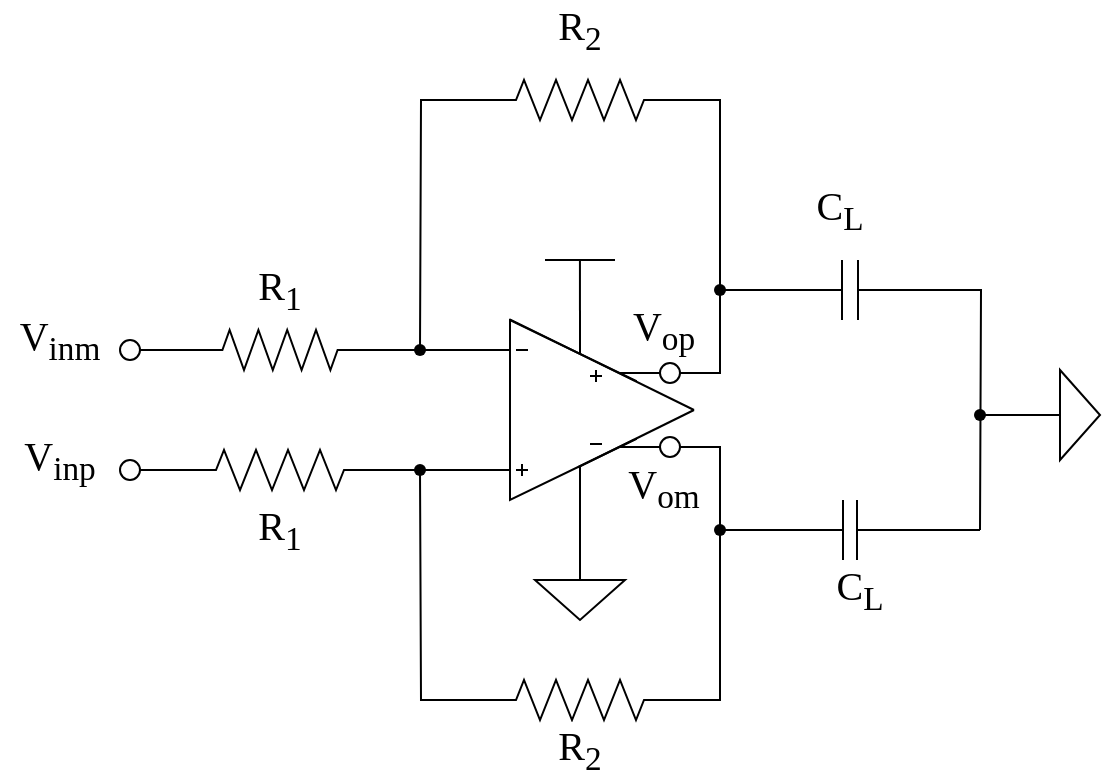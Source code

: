 <mxfile version="25.0.1">
  <diagram name="第 1 页" id="VJZ4Dg3zBNNsK1nEmvVD">
    <mxGraphModel dx="1077" dy="588" grid="1" gridSize="10" guides="1" tooltips="1" connect="1" arrows="1" fold="1" page="1" pageScale="1" pageWidth="1600" pageHeight="900" math="0" shadow="0">
      <root>
        <mxCell id="0" />
        <mxCell id="1" parent="0" />
        <mxCell id="onFosMeRc9ui8_qEqtBx-20" style="edgeStyle=orthogonalEdgeStyle;shape=connector;rounded=0;orthogonalLoop=1;jettySize=auto;html=1;exitX=0;exitY=0.5;exitDx=0;exitDy=0;exitPerimeter=0;strokeColor=default;align=center;verticalAlign=middle;fontFamily=Helvetica;fontSize=11;fontColor=default;labelBackgroundColor=default;endArrow=none;endFill=0;" edge="1" parent="1" source="onFosMeRc9ui8_qEqtBx-1">
          <mxGeometry relative="1" as="geometry">
            <mxPoint x="580" y="395" as="targetPoint" />
          </mxGeometry>
        </mxCell>
        <mxCell id="onFosMeRc9ui8_qEqtBx-1" value="" style="pointerEvents=1;verticalLabelPosition=bottom;shadow=0;dashed=0;align=center;html=1;verticalAlign=top;shape=mxgraph.electrical.resistors.resistor_2;" vertex="1" parent="1">
          <mxGeometry x="610" y="260" width="100" height="20" as="geometry" />
        </mxCell>
        <mxCell id="onFosMeRc9ui8_qEqtBx-21" style="edgeStyle=orthogonalEdgeStyle;shape=connector;rounded=0;orthogonalLoop=1;jettySize=auto;html=1;exitX=0;exitY=0.5;exitDx=0;exitDy=0;exitPerimeter=0;strokeColor=default;align=center;verticalAlign=middle;fontFamily=Helvetica;fontSize=11;fontColor=default;labelBackgroundColor=default;endArrow=none;endFill=0;" edge="1" parent="1" source="onFosMeRc9ui8_qEqtBx-2">
          <mxGeometry relative="1" as="geometry">
            <mxPoint x="440" y="394.952" as="targetPoint" />
          </mxGeometry>
        </mxCell>
        <mxCell id="onFosMeRc9ui8_qEqtBx-2" value="" style="pointerEvents=1;verticalLabelPosition=bottom;shadow=0;dashed=0;align=center;html=1;verticalAlign=top;shape=mxgraph.electrical.resistors.resistor_2;" vertex="1" parent="1">
          <mxGeometry x="465" y="385" width="90" height="20" as="geometry" />
        </mxCell>
        <mxCell id="onFosMeRc9ui8_qEqtBx-22" style="edgeStyle=orthogonalEdgeStyle;shape=connector;rounded=0;orthogonalLoop=1;jettySize=auto;html=1;exitX=0;exitY=0.5;exitDx=0;exitDy=0;exitPerimeter=0;strokeColor=default;align=center;verticalAlign=middle;fontFamily=Helvetica;fontSize=11;fontColor=default;labelBackgroundColor=default;endArrow=none;endFill=0;" edge="1" parent="1" source="onFosMeRc9ui8_qEqtBx-3">
          <mxGeometry relative="1" as="geometry">
            <mxPoint x="440" y="454.952" as="targetPoint" />
          </mxGeometry>
        </mxCell>
        <mxCell id="onFosMeRc9ui8_qEqtBx-3" value="" style="pointerEvents=1;verticalLabelPosition=bottom;shadow=0;dashed=0;align=center;html=1;verticalAlign=top;shape=mxgraph.electrical.resistors.resistor_2;" vertex="1" parent="1">
          <mxGeometry x="460" y="445" width="100" height="20" as="geometry" />
        </mxCell>
        <mxCell id="onFosMeRc9ui8_qEqtBx-19" style="edgeStyle=orthogonalEdgeStyle;shape=connector;rounded=0;orthogonalLoop=1;jettySize=auto;html=1;exitX=0;exitY=0.5;exitDx=0;exitDy=0;exitPerimeter=0;strokeColor=default;align=center;verticalAlign=middle;fontFamily=Helvetica;fontSize=11;fontColor=default;labelBackgroundColor=default;endArrow=none;endFill=0;" edge="1" parent="1" source="onFosMeRc9ui8_qEqtBx-4">
          <mxGeometry relative="1" as="geometry">
            <mxPoint x="580" y="455" as="targetPoint" />
          </mxGeometry>
        </mxCell>
        <mxCell id="onFosMeRc9ui8_qEqtBx-4" value="" style="pointerEvents=1;verticalLabelPosition=bottom;shadow=0;dashed=0;align=center;html=1;verticalAlign=top;shape=mxgraph.electrical.resistors.resistor_2;" vertex="1" parent="1">
          <mxGeometry x="610" y="560" width="100" height="20" as="geometry" />
        </mxCell>
        <mxCell id="onFosMeRc9ui8_qEqtBx-36" style="edgeStyle=orthogonalEdgeStyle;shape=connector;rounded=0;orthogonalLoop=1;jettySize=auto;html=1;exitX=0.4;exitY=0.094;exitDx=0;exitDy=0;exitPerimeter=0;strokeColor=default;align=center;verticalAlign=middle;fontFamily=Helvetica;fontSize=11;fontColor=default;labelBackgroundColor=default;endArrow=none;endFill=0;" edge="1" parent="1" source="onFosMeRc9ui8_qEqtBx-5">
          <mxGeometry relative="1" as="geometry">
            <mxPoint x="659.959" y="350" as="targetPoint" />
          </mxGeometry>
        </mxCell>
        <mxCell id="onFosMeRc9ui8_qEqtBx-5" value="" style="verticalLabelPosition=bottom;shadow=0;dashed=0;align=center;html=1;verticalAlign=top;shape=mxgraph.electrical.abstract.ota_2;" vertex="1" parent="1">
          <mxGeometry x="620" y="380" width="100" height="90" as="geometry" />
        </mxCell>
        <mxCell id="onFosMeRc9ui8_qEqtBx-10" style="edgeStyle=orthogonalEdgeStyle;shape=connector;rounded=0;orthogonalLoop=1;jettySize=auto;html=1;exitX=0;exitY=0.5;exitDx=0;exitDy=0;exitPerimeter=0;strokeColor=default;align=center;verticalAlign=middle;fontFamily=Helvetica;fontSize=11;fontColor=default;labelBackgroundColor=default;endArrow=none;endFill=0;" edge="1" parent="1" source="onFosMeRc9ui8_qEqtBx-6">
          <mxGeometry relative="1" as="geometry">
            <mxPoint x="730" y="365" as="targetPoint" />
          </mxGeometry>
        </mxCell>
        <mxCell id="onFosMeRc9ui8_qEqtBx-13" style="edgeStyle=orthogonalEdgeStyle;shape=connector;rounded=0;orthogonalLoop=1;jettySize=auto;html=1;exitX=1;exitY=0.5;exitDx=0;exitDy=0;exitPerimeter=0;strokeColor=default;align=center;verticalAlign=middle;fontFamily=Helvetica;fontSize=11;fontColor=default;labelBackgroundColor=default;endArrow=none;endFill=0;" edge="1" parent="1" source="onFosMeRc9ui8_qEqtBx-6">
          <mxGeometry relative="1" as="geometry">
            <mxPoint x="860" y="485" as="targetPoint" />
          </mxGeometry>
        </mxCell>
        <mxCell id="onFosMeRc9ui8_qEqtBx-6" value="" style="pointerEvents=1;verticalLabelPosition=bottom;shadow=0;dashed=0;align=center;html=1;verticalAlign=top;shape=mxgraph.electrical.capacitors.capacitor_1;" vertex="1" parent="1">
          <mxGeometry x="755" y="350" width="80" height="30" as="geometry" />
        </mxCell>
        <mxCell id="onFosMeRc9ui8_qEqtBx-11" style="edgeStyle=orthogonalEdgeStyle;shape=connector;rounded=0;orthogonalLoop=1;jettySize=auto;html=1;exitX=0;exitY=0.5;exitDx=0;exitDy=0;exitPerimeter=0;strokeColor=default;align=center;verticalAlign=middle;fontFamily=Helvetica;fontSize=11;fontColor=default;labelBackgroundColor=default;endArrow=none;endFill=0;" edge="1" parent="1" source="onFosMeRc9ui8_qEqtBx-7">
          <mxGeometry relative="1" as="geometry">
            <mxPoint x="730" y="485" as="targetPoint" />
          </mxGeometry>
        </mxCell>
        <mxCell id="onFosMeRc9ui8_qEqtBx-12" style="edgeStyle=orthogonalEdgeStyle;shape=connector;rounded=0;orthogonalLoop=1;jettySize=auto;html=1;exitX=1;exitY=0.5;exitDx=0;exitDy=0;exitPerimeter=0;strokeColor=default;align=center;verticalAlign=middle;fontFamily=Helvetica;fontSize=11;fontColor=default;labelBackgroundColor=default;endArrow=none;endFill=0;" edge="1" parent="1" source="onFosMeRc9ui8_qEqtBx-7">
          <mxGeometry relative="1" as="geometry">
            <mxPoint x="860" y="485" as="targetPoint" />
          </mxGeometry>
        </mxCell>
        <mxCell id="onFosMeRc9ui8_qEqtBx-7" value="" style="pointerEvents=1;verticalLabelPosition=bottom;shadow=0;dashed=0;align=center;html=1;verticalAlign=top;shape=mxgraph.electrical.capacitors.capacitor_1;" vertex="1" parent="1">
          <mxGeometry x="760" y="470" width="70" height="30" as="geometry" />
        </mxCell>
        <mxCell id="onFosMeRc9ui8_qEqtBx-15" style="edgeStyle=orthogonalEdgeStyle;shape=connector;rounded=0;orthogonalLoop=1;jettySize=auto;html=1;exitX=0.5;exitY=0;exitDx=0;exitDy=0;exitPerimeter=0;strokeColor=default;align=center;verticalAlign=middle;fontFamily=Helvetica;fontSize=11;fontColor=default;labelBackgroundColor=default;endArrow=none;endFill=0;" edge="1" parent="1" source="onFosMeRc9ui8_qEqtBx-14">
          <mxGeometry relative="1" as="geometry">
            <mxPoint x="860.0" y="427.172" as="targetPoint" />
          </mxGeometry>
        </mxCell>
        <mxCell id="onFosMeRc9ui8_qEqtBx-14" value="" style="pointerEvents=1;verticalLabelPosition=bottom;shadow=0;dashed=0;align=center;html=1;verticalAlign=top;shape=mxgraph.electrical.signal_sources.signal_ground;fontFamily=Helvetica;fontSize=11;fontColor=default;labelBackgroundColor=default;direction=north;" vertex="1" parent="1">
          <mxGeometry x="890" y="405" width="30" height="45" as="geometry" />
        </mxCell>
        <mxCell id="onFosMeRc9ui8_qEqtBx-17" style="edgeStyle=orthogonalEdgeStyle;shape=connector;rounded=0;orthogonalLoop=1;jettySize=auto;html=1;strokeColor=default;align=center;verticalAlign=middle;fontFamily=Helvetica;fontSize=11;fontColor=default;labelBackgroundColor=default;endArrow=none;endFill=0;" edge="1" parent="1">
          <mxGeometry relative="1" as="geometry">
            <mxPoint x="620" y="455" as="sourcePoint" />
            <mxPoint x="560" y="455" as="targetPoint" />
            <Array as="points">
              <mxPoint x="620" y="455" />
            </Array>
          </mxGeometry>
        </mxCell>
        <mxCell id="onFosMeRc9ui8_qEqtBx-18" style="edgeStyle=orthogonalEdgeStyle;shape=connector;rounded=0;orthogonalLoop=1;jettySize=auto;html=1;exitX=1;exitY=0.5;exitDx=0;exitDy=0;exitPerimeter=0;strokeColor=default;align=center;verticalAlign=middle;fontFamily=Helvetica;fontSize=11;fontColor=default;labelBackgroundColor=default;endArrow=none;endFill=0;" edge="1" parent="1" source="onFosMeRc9ui8_qEqtBx-2">
          <mxGeometry relative="1" as="geometry">
            <mxPoint x="620" y="395" as="targetPoint" />
          </mxGeometry>
        </mxCell>
        <mxCell id="onFosMeRc9ui8_qEqtBx-23" value="" style="ellipse;whiteSpace=wrap;html=1;aspect=fixed;fontFamily=Helvetica;fontSize=11;fontColor=default;labelBackgroundColor=default;fillColor=none;" vertex="1" parent="1">
          <mxGeometry x="700" y="438.5" width="10" height="10" as="geometry" />
        </mxCell>
        <mxCell id="onFosMeRc9ui8_qEqtBx-24" value="" style="ellipse;whiteSpace=wrap;html=1;aspect=fixed;fontFamily=Helvetica;fontSize=11;fontColor=default;labelBackgroundColor=default;fillColor=none;" vertex="1" parent="1">
          <mxGeometry x="430" y="390" width="10" height="10" as="geometry" />
        </mxCell>
        <mxCell id="onFosMeRc9ui8_qEqtBx-26" value="" style="ellipse;whiteSpace=wrap;html=1;aspect=fixed;fontFamily=Helvetica;fontSize=11;fontColor=default;labelBackgroundColor=default;fillColor=none;" vertex="1" parent="1">
          <mxGeometry x="700" y="401.5" width="10" height="10" as="geometry" />
        </mxCell>
        <mxCell id="onFosMeRc9ui8_qEqtBx-27" style="edgeStyle=orthogonalEdgeStyle;shape=connector;rounded=0;orthogonalLoop=1;jettySize=auto;html=1;exitX=1;exitY=0.5;exitDx=0;exitDy=0;entryX=1;entryY=0.5;entryDx=0;entryDy=0;entryPerimeter=0;strokeColor=default;align=center;verticalAlign=middle;fontFamily=Helvetica;fontSize=11;fontColor=default;labelBackgroundColor=default;endArrow=none;endFill=0;" edge="1" parent="1" source="onFosMeRc9ui8_qEqtBx-23" target="onFosMeRc9ui8_qEqtBx-4">
          <mxGeometry relative="1" as="geometry" />
        </mxCell>
        <mxCell id="onFosMeRc9ui8_qEqtBx-28" style="edgeStyle=orthogonalEdgeStyle;shape=connector;rounded=0;orthogonalLoop=1;jettySize=auto;html=1;exitDx=0;exitDy=0;entryX=1;entryY=0.5;entryDx=0;entryDy=0;entryPerimeter=0;strokeColor=default;align=center;verticalAlign=middle;fontFamily=Helvetica;fontSize=11;fontColor=default;labelBackgroundColor=default;endArrow=none;endFill=0;" edge="1" parent="1" source="onFosMeRc9ui8_qEqtBx-42" target="onFosMeRc9ui8_qEqtBx-1">
          <mxGeometry relative="1" as="geometry">
            <Array as="points">
              <mxPoint x="730" y="270" />
            </Array>
          </mxGeometry>
        </mxCell>
        <mxCell id="onFosMeRc9ui8_qEqtBx-29" value="" style="triangle;whiteSpace=wrap;html=1;fontFamily=Helvetica;fontSize=11;fontColor=default;labelBackgroundColor=default;strokeColor=none;" vertex="1" parent="1">
          <mxGeometry x="687" y="410" width="30" height="30" as="geometry" />
        </mxCell>
        <mxCell id="onFosMeRc9ui8_qEqtBx-30" value="" style="rounded=0;whiteSpace=wrap;html=1;fontFamily=Helvetica;fontSize=11;fontColor=default;labelBackgroundColor=default;strokeColor=none;" vertex="1" parent="1">
          <mxGeometry x="717" y="420" width="30" height="10" as="geometry" />
        </mxCell>
        <mxCell id="onFosMeRc9ui8_qEqtBx-32" value="" style="endArrow=none;html=1;rounded=0;strokeColor=default;align=center;verticalAlign=middle;fontFamily=Helvetica;fontSize=11;fontColor=default;labelBackgroundColor=default;exitX=0.39;exitY=0.818;exitDx=0;exitDy=0;exitPerimeter=0;" edge="1" parent="1" source="onFosMeRc9ui8_qEqtBx-5">
          <mxGeometry width="50" height="50" relative="1" as="geometry">
            <mxPoint x="667" y="475" as="sourcePoint" />
            <mxPoint x="717" y="425" as="targetPoint" />
          </mxGeometry>
        </mxCell>
        <mxCell id="onFosMeRc9ui8_qEqtBx-33" value="" style="endArrow=none;html=1;rounded=0;strokeColor=default;align=center;verticalAlign=middle;fontFamily=Helvetica;fontSize=11;fontColor=default;labelBackgroundColor=default;entryX=0;entryY=0.5;entryDx=0;entryDy=0;exitX=0.049;exitY=-0.003;exitDx=0;exitDy=0;exitPerimeter=0;" edge="1" parent="1" source="onFosMeRc9ui8_qEqtBx-5" target="onFosMeRc9ui8_qEqtBx-30">
          <mxGeometry width="50" height="50" relative="1" as="geometry">
            <mxPoint x="640" y="380" as="sourcePoint" />
            <mxPoint x="690" y="330" as="targetPoint" />
          </mxGeometry>
        </mxCell>
        <mxCell id="onFosMeRc9ui8_qEqtBx-34" value="" style="ellipse;whiteSpace=wrap;html=1;aspect=fixed;fontFamily=Helvetica;fontSize=11;fontColor=default;labelBackgroundColor=default;fillColor=none;" vertex="1" parent="1">
          <mxGeometry x="430" y="450" width="10" height="10" as="geometry" />
        </mxCell>
        <mxCell id="onFosMeRc9ui8_qEqtBx-35" value="" style="endArrow=none;html=1;rounded=0;strokeColor=default;align=center;verticalAlign=middle;fontFamily=Helvetica;fontSize=11;fontColor=default;labelBackgroundColor=default;edgeStyle=orthogonalEdgeStyle;" edge="1" parent="1">
          <mxGeometry width="50" height="50" relative="1" as="geometry">
            <mxPoint x="642.5" y="350" as="sourcePoint" />
            <mxPoint x="677.5" y="350" as="targetPoint" />
          </mxGeometry>
        </mxCell>
        <mxCell id="onFosMeRc9ui8_qEqtBx-37" value="" style="pointerEvents=1;verticalLabelPosition=bottom;shadow=0;dashed=0;align=center;html=1;verticalAlign=top;shape=mxgraph.electrical.signal_sources.signal_ground;fontFamily=Helvetica;fontSize=11;fontColor=default;labelBackgroundColor=default;direction=east;" vertex="1" parent="1">
          <mxGeometry x="637.5" y="500" width="45" height="30" as="geometry" />
        </mxCell>
        <mxCell id="onFosMeRc9ui8_qEqtBx-38" style="edgeStyle=orthogonalEdgeStyle;shape=connector;rounded=0;orthogonalLoop=1;jettySize=auto;html=1;exitX=0.4;exitY=0.821;exitDx=0;exitDy=0;exitPerimeter=0;entryX=0.5;entryY=0;entryDx=0;entryDy=0;entryPerimeter=0;strokeColor=default;align=center;verticalAlign=middle;fontFamily=Helvetica;fontSize=11;fontColor=default;labelBackgroundColor=default;endArrow=none;endFill=0;" edge="1" parent="1" source="onFosMeRc9ui8_qEqtBx-5" target="onFosMeRc9ui8_qEqtBx-37">
          <mxGeometry relative="1" as="geometry" />
        </mxCell>
        <mxCell id="onFosMeRc9ui8_qEqtBx-39" value="" style="shape=waypoint;sketch=0;fillStyle=solid;size=6;pointerEvents=1;points=[];fillColor=none;resizable=0;rotatable=0;perimeter=centerPerimeter;snapToPoint=1;fontFamily=Helvetica;fontSize=11;fontColor=default;labelBackgroundColor=default;" vertex="1" parent="1">
          <mxGeometry x="570" y="445" width="20" height="20" as="geometry" />
        </mxCell>
        <mxCell id="onFosMeRc9ui8_qEqtBx-41" value="" style="shape=waypoint;sketch=0;fillStyle=solid;size=6;pointerEvents=1;points=[];fillColor=none;resizable=0;rotatable=0;perimeter=centerPerimeter;snapToPoint=1;fontFamily=Helvetica;fontSize=11;fontColor=default;labelBackgroundColor=default;" vertex="1" parent="1">
          <mxGeometry x="570" y="385" width="20" height="20" as="geometry" />
        </mxCell>
        <mxCell id="onFosMeRc9ui8_qEqtBx-43" value="" style="edgeStyle=orthogonalEdgeStyle;shape=connector;rounded=0;orthogonalLoop=1;jettySize=auto;html=1;exitX=1;exitY=0.5;exitDx=0;exitDy=0;entryDx=0;entryDy=0;entryPerimeter=0;strokeColor=default;align=center;verticalAlign=middle;fontFamily=Helvetica;fontSize=11;fontColor=default;labelBackgroundColor=default;endArrow=none;endFill=0;" edge="1" parent="1" source="onFosMeRc9ui8_qEqtBx-26" target="onFosMeRc9ui8_qEqtBx-42">
          <mxGeometry relative="1" as="geometry">
            <mxPoint x="710" y="407" as="sourcePoint" />
            <mxPoint x="710" y="270" as="targetPoint" />
          </mxGeometry>
        </mxCell>
        <mxCell id="onFosMeRc9ui8_qEqtBx-42" value="" style="shape=waypoint;sketch=0;fillStyle=solid;size=6;pointerEvents=1;points=[];fillColor=none;resizable=0;rotatable=0;perimeter=centerPerimeter;snapToPoint=1;fontFamily=Helvetica;fontSize=11;fontColor=default;labelBackgroundColor=default;" vertex="1" parent="1">
          <mxGeometry x="720" y="355" width="20" height="20" as="geometry" />
        </mxCell>
        <mxCell id="onFosMeRc9ui8_qEqtBx-44" value="" style="shape=waypoint;sketch=0;fillStyle=solid;size=6;pointerEvents=1;points=[];fillColor=none;resizable=0;rotatable=0;perimeter=centerPerimeter;snapToPoint=1;fontFamily=Helvetica;fontSize=11;fontColor=default;labelBackgroundColor=default;" vertex="1" parent="1">
          <mxGeometry x="720" y="475" width="20" height="20" as="geometry" />
        </mxCell>
        <mxCell id="onFosMeRc9ui8_qEqtBx-45" value="&lt;font face=&quot;Times New Roman&quot; style=&quot;font-size: 20px;&quot;&gt;R&lt;sub&gt;2&lt;/sub&gt;&lt;/font&gt;" style="text;html=1;align=center;verticalAlign=middle;whiteSpace=wrap;rounded=0;fontFamily=Helvetica;fontSize=11;fontColor=default;labelBackgroundColor=default;" vertex="1" parent="1">
          <mxGeometry x="630" y="220" width="60" height="30" as="geometry" />
        </mxCell>
        <mxCell id="onFosMeRc9ui8_qEqtBx-46" value="&lt;font face=&quot;Times New Roman&quot; style=&quot;font-size: 20px;&quot;&gt;R&lt;sub&gt;2&lt;/sub&gt;&lt;/font&gt;" style="text;html=1;align=center;verticalAlign=middle;whiteSpace=wrap;rounded=0;fontFamily=Helvetica;fontSize=11;fontColor=default;labelBackgroundColor=default;" vertex="1" parent="1">
          <mxGeometry x="630" y="580" width="60" height="30" as="geometry" />
        </mxCell>
        <mxCell id="onFosMeRc9ui8_qEqtBx-47" value="&lt;font face=&quot;Times New Roman&quot; style=&quot;font-size: 20px;&quot;&gt;R&lt;sub&gt;1&lt;/sub&gt;&lt;/font&gt;" style="text;html=1;align=center;verticalAlign=middle;whiteSpace=wrap;rounded=0;fontFamily=Helvetica;fontSize=11;fontColor=default;labelBackgroundColor=default;" vertex="1" parent="1">
          <mxGeometry x="480" y="470" width="60" height="30" as="geometry" />
        </mxCell>
        <mxCell id="onFosMeRc9ui8_qEqtBx-48" value="&lt;font face=&quot;Times New Roman&quot; style=&quot;font-size: 20px;&quot;&gt;R&lt;sub&gt;1&lt;/sub&gt;&lt;/font&gt;" style="text;html=1;align=center;verticalAlign=middle;whiteSpace=wrap;rounded=0;fontFamily=Helvetica;fontSize=11;fontColor=default;labelBackgroundColor=default;" vertex="1" parent="1">
          <mxGeometry x="480" y="350" width="60" height="30" as="geometry" />
        </mxCell>
        <mxCell id="onFosMeRc9ui8_qEqtBx-49" value="&lt;font face=&quot;Times New Roman&quot; style=&quot;font-size: 20px;&quot;&gt;V&lt;sub&gt;inm&lt;/sub&gt;&lt;/font&gt;" style="text;html=1;align=center;verticalAlign=middle;whiteSpace=wrap;rounded=0;fontFamily=Helvetica;fontSize=11;fontColor=default;labelBackgroundColor=default;" vertex="1" parent="1">
          <mxGeometry x="370" y="375" width="60" height="30" as="geometry" />
        </mxCell>
        <mxCell id="onFosMeRc9ui8_qEqtBx-50" value="&lt;font face=&quot;Times New Roman&quot; style=&quot;font-size: 20px;&quot;&gt;V&lt;sub&gt;inp&lt;/sub&gt;&lt;/font&gt;" style="text;html=1;align=center;verticalAlign=middle;whiteSpace=wrap;rounded=0;fontFamily=Helvetica;fontSize=11;fontColor=default;labelBackgroundColor=default;" vertex="1" parent="1">
          <mxGeometry x="370" y="435" width="60" height="30" as="geometry" />
        </mxCell>
        <mxCell id="onFosMeRc9ui8_qEqtBx-51" value="&lt;font face=&quot;Times New Roman&quot; style=&quot;font-size: 20px;&quot;&gt;V&lt;sub&gt;op&lt;/sub&gt;&lt;/font&gt;" style="text;html=1;align=center;verticalAlign=middle;whiteSpace=wrap;rounded=0;fontFamily=Helvetica;fontSize=11;fontColor=default;labelBackgroundColor=default;" vertex="1" parent="1">
          <mxGeometry x="672" y="370" width="60" height="30" as="geometry" />
        </mxCell>
        <mxCell id="onFosMeRc9ui8_qEqtBx-52" value="&lt;font face=&quot;Times New Roman&quot; style=&quot;font-size: 20px;&quot;&gt;V&lt;sub&gt;om&lt;/sub&gt;&lt;/font&gt;" style="text;html=1;align=center;verticalAlign=middle;whiteSpace=wrap;rounded=0;fontFamily=Helvetica;fontSize=11;fontColor=default;labelBackgroundColor=default;" vertex="1" parent="1">
          <mxGeometry x="672" y="448.5" width="60" height="30" as="geometry" />
        </mxCell>
        <mxCell id="onFosMeRc9ui8_qEqtBx-53" value="&lt;font style=&quot;font-size: 20px;&quot;&gt;C&lt;sub&gt;L&lt;/sub&gt;&lt;/font&gt;" style="text;html=1;align=center;verticalAlign=middle;whiteSpace=wrap;rounded=0;fontFamily=Times New Roman;fontSize=11;fontColor=default;labelBackgroundColor=default;" vertex="1" parent="1">
          <mxGeometry x="760" y="310" width="60" height="30" as="geometry" />
        </mxCell>
        <mxCell id="onFosMeRc9ui8_qEqtBx-54" value="&lt;font face=&quot;Times New Roman&quot; style=&quot;font-size: 20px;&quot;&gt;C&lt;sub&gt;L&lt;/sub&gt;&lt;/font&gt;" style="text;html=1;align=center;verticalAlign=middle;whiteSpace=wrap;rounded=0;fontFamily=Helvetica;fontSize=11;fontColor=default;labelBackgroundColor=default;" vertex="1" parent="1">
          <mxGeometry x="770" y="500" width="60" height="30" as="geometry" />
        </mxCell>
        <mxCell id="onFosMeRc9ui8_qEqtBx-55" value="" style="shape=waypoint;sketch=0;fillStyle=solid;size=6;pointerEvents=1;points=[];fillColor=none;resizable=0;rotatable=0;perimeter=centerPerimeter;snapToPoint=1;fontFamily=Helvetica;fontSize=11;fontColor=default;labelBackgroundColor=default;" vertex="1" parent="1">
          <mxGeometry x="850" y="417.5" width="20" height="20" as="geometry" />
        </mxCell>
      </root>
    </mxGraphModel>
  </diagram>
</mxfile>
